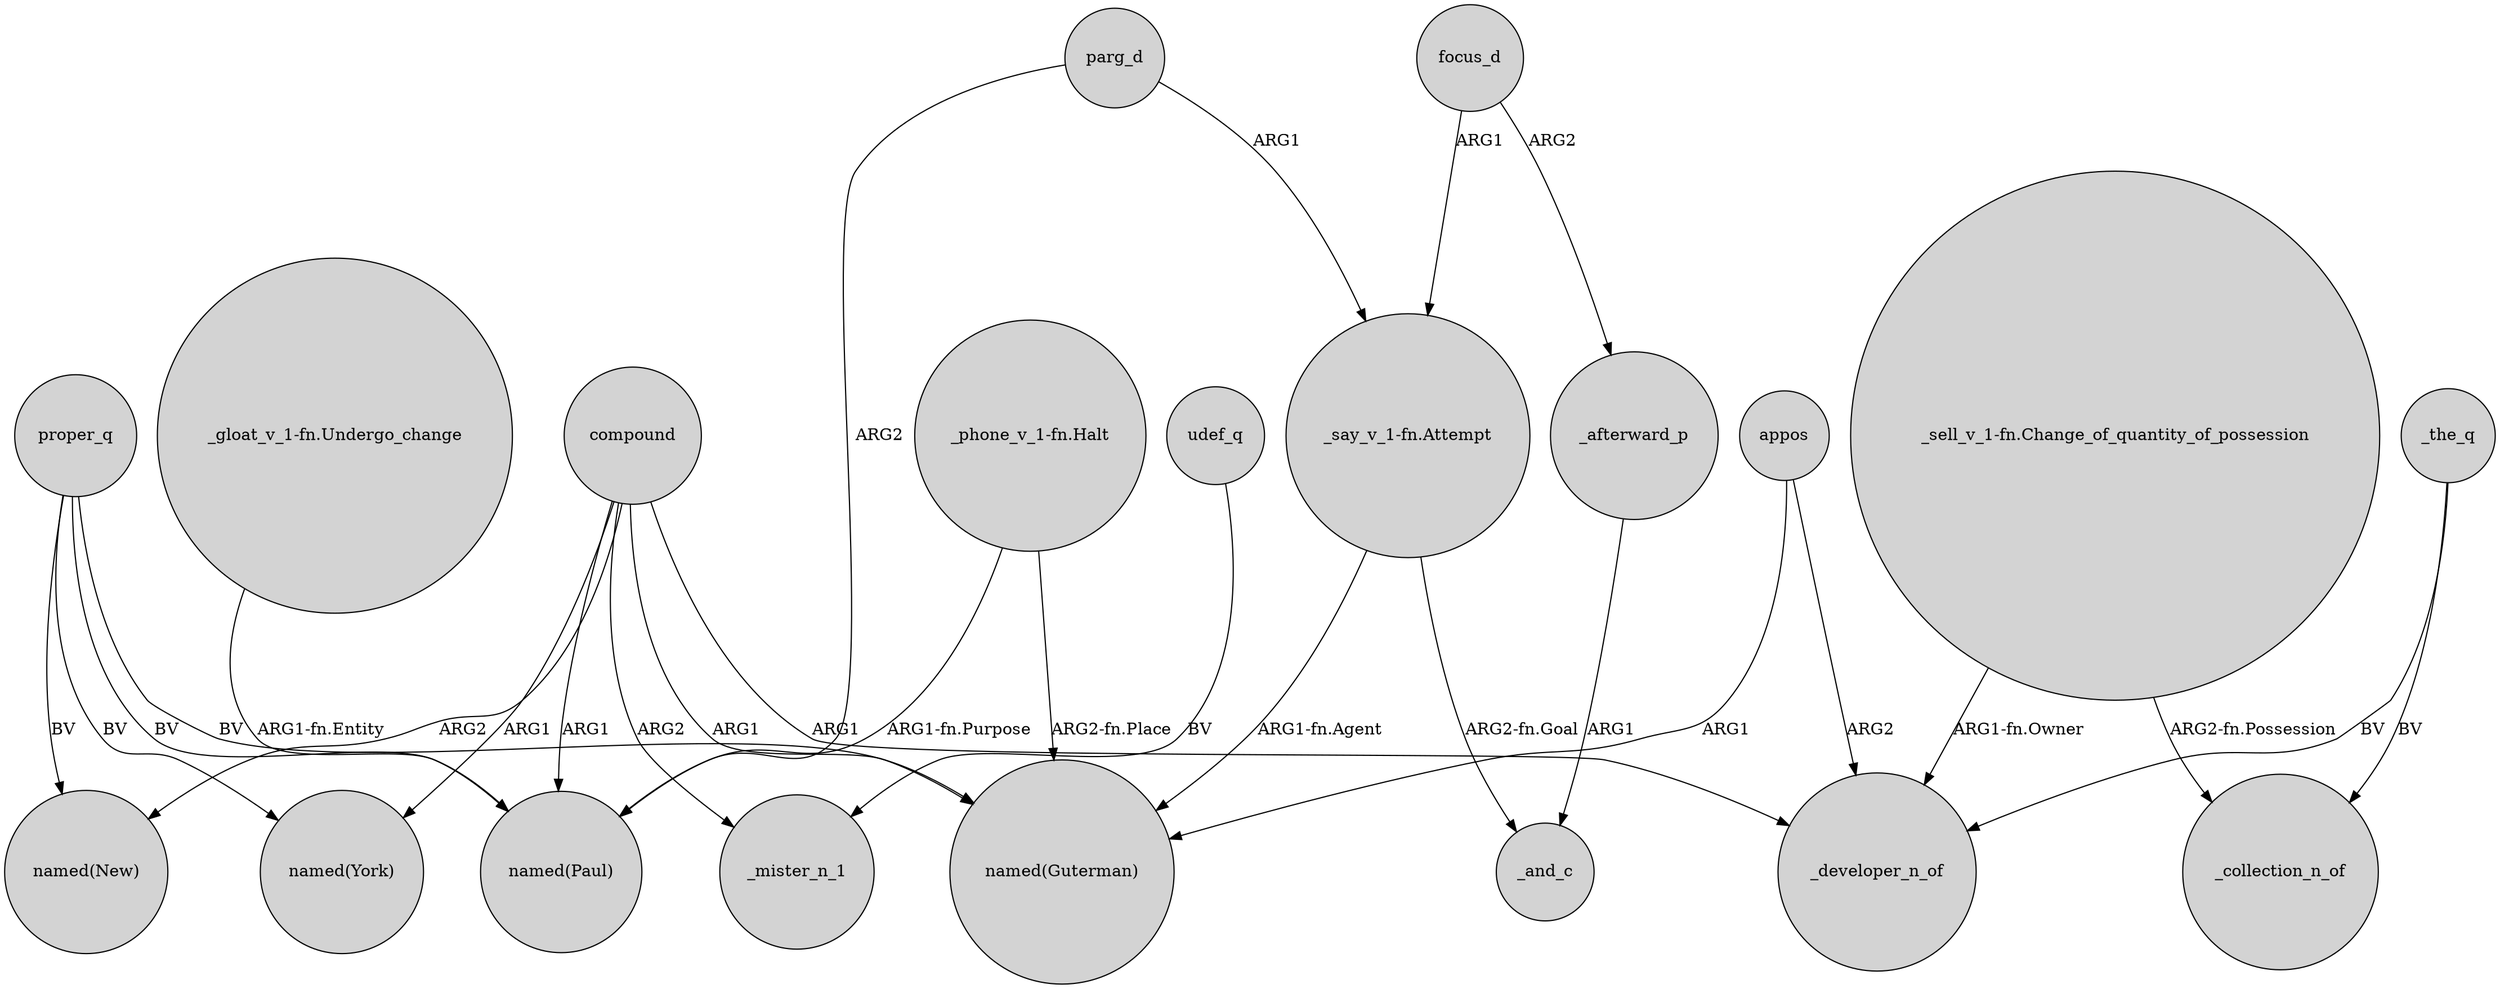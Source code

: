 digraph {
	node [shape=circle style=filled]
	compound -> "named(Guterman)" [label=ARG1]
	compound -> _mister_n_1 [label=ARG2]
	_the_q -> _developer_n_of [label=BV]
	compound -> _developer_n_of [label=ARG1]
	compound -> "named(New)" [label=ARG2]
	proper_q -> "named(New)" [label=BV]
	"_gloat_v_1-fn.Undergo_change" -> "named(Paul)" [label="ARG1-fn.Entity"]
	_afterward_p -> _and_c [label=ARG1]
	udef_q -> _mister_n_1 [label=BV]
	_the_q -> _collection_n_of [label=BV]
	proper_q -> "named(York)" [label=BV]
	proper_q -> "named(Guterman)" [label=BV]
	appos -> "named(Guterman)" [label=ARG1]
	parg_d -> "named(Paul)" [label=ARG2]
	"_say_v_1-fn.Attempt" -> _and_c [label="ARG2-fn.Goal"]
	"_say_v_1-fn.Attempt" -> "named(Guterman)" [label="ARG1-fn.Agent"]
	"_phone_v_1-fn.Halt" -> "named(Paul)" [label="ARG1-fn.Purpose"]
	compound -> "named(Paul)" [label=ARG1]
	focus_d -> "_say_v_1-fn.Attempt" [label=ARG1]
	proper_q -> "named(Paul)" [label=BV]
	parg_d -> "_say_v_1-fn.Attempt" [label=ARG1]
	"_sell_v_1-fn.Change_of_quantity_of_possession" -> _collection_n_of [label="ARG2-fn.Possession"]
	"_sell_v_1-fn.Change_of_quantity_of_possession" -> _developer_n_of [label="ARG1-fn.Owner"]
	"_phone_v_1-fn.Halt" -> "named(Guterman)" [label="ARG2-fn.Place"]
	compound -> "named(York)" [label=ARG1]
	appos -> _developer_n_of [label=ARG2]
	focus_d -> _afterward_p [label=ARG2]
}
